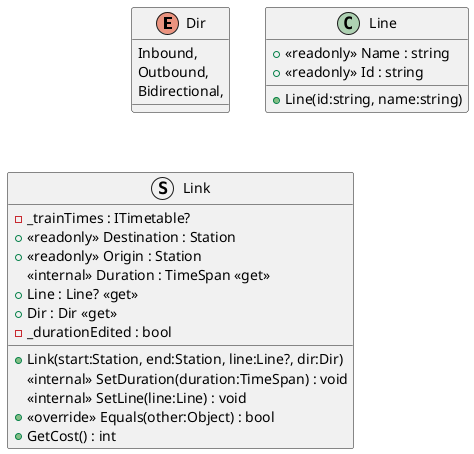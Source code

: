@startuml
enum Dir {
    Inbound,
    Outbound,
    Bidirectional,
}
class Line {
    + <<readonly>> Name : string
    + <<readonly>> Id : string
    + Line(id:string, name:string)
}
struct Link {
    - _trainTimes : ITimetable?
    + <<readonly>> Destination : Station
    + <<readonly>> Origin : Station
    <<internal>> Duration : TimeSpan <<get>>
    + Line : Line? <<get>>
    + Dir : Dir <<get>>
    - _durationEdited : bool
    + Link(start:Station, end:Station, line:Line?, dir:Dir)
    <<internal>> SetDuration(duration:TimeSpan) : void
    <<internal>> SetLine(line:Line) : void
    + <<override>> Equals(other:Object) : bool
    + GetCost() : int
}
@enduml
